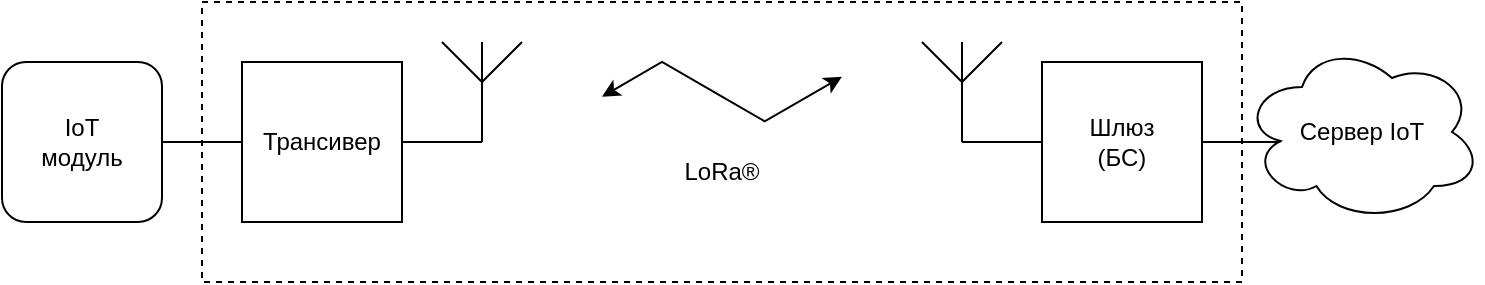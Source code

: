 <mxfile version="19.0.1" type="google"><diagram id="EV-ZVLmkjyR17H1Eh-LE" name="Page-1"><mxGraphModel grid="1" page="1" gridSize="10" guides="1" tooltips="1" connect="1" arrows="1" fold="1" pageScale="1" pageWidth="850" pageHeight="1100" math="0" shadow="0"><root><mxCell id="0"/><mxCell id="1" parent="0"/><mxCell id="OGa8pELVYhQs5xVamo4z-6" style="edgeStyle=orthogonalEdgeStyle;rounded=0;orthogonalLoop=1;jettySize=auto;html=1;exitX=1;exitY=0.5;exitDx=0;exitDy=0;entryX=0.5;entryY=1;entryDx=0;entryDy=0;entryPerimeter=0;startArrow=none;startFill=0;endArrow=none;endFill=0;" edge="1" parent="1" source="m4B9Gr9snOa-3zMJOuER-1" target="OGa8pELVYhQs5xVamo4z-3"><mxGeometry relative="1" as="geometry"><Array as="points"><mxPoint x="310" y="240"/><mxPoint x="310" y="240"/></Array></mxGeometry></mxCell><mxCell id="m4B9Gr9snOa-3zMJOuER-1" value="Трансивер" style="whiteSpace=wrap;html=1;aspect=fixed;" vertex="1" parent="1"><mxGeometry x="200" y="200" width="80" height="80" as="geometry"/></mxCell><mxCell id="m4B9Gr9snOa-3zMJOuER-3" value="Сервер IoT" style="ellipse;shape=cloud;whiteSpace=wrap;html=1;" vertex="1" parent="1"><mxGeometry x="700" y="190" width="120" height="90" as="geometry"/></mxCell><mxCell id="OGa8pELVYhQs5xVamo4z-14" style="edgeStyle=orthogonalEdgeStyle;rounded=0;orthogonalLoop=1;jettySize=auto;html=1;exitX=1;exitY=0.5;exitDx=0;exitDy=0;entryX=0.16;entryY=0.55;entryDx=0;entryDy=0;entryPerimeter=0;startArrow=none;startFill=0;endArrow=none;endFill=0;" edge="1" parent="1" source="OGa8pELVYhQs5xVamo4z-1" target="m4B9Gr9snOa-3zMJOuER-3"><mxGeometry relative="1" as="geometry"/></mxCell><mxCell id="OGa8pELVYhQs5xVamo4z-1" value="Шлюз&lt;br&gt;(БС)" style="whiteSpace=wrap;html=1;aspect=fixed;" vertex="1" parent="1"><mxGeometry x="600" y="200" width="80" height="80" as="geometry"/></mxCell><mxCell id="OGa8pELVYhQs5xVamo4z-3" value="" style="verticalLabelPosition=bottom;shadow=0;dashed=0;align=center;html=1;verticalAlign=top;shape=mxgraph.electrical.radio.aerial_-_antenna_1;" vertex="1" parent="1"><mxGeometry x="300" y="190" width="40" height="50" as="geometry"/></mxCell><mxCell id="OGa8pELVYhQs5xVamo4z-5" style="edgeStyle=orthogonalEdgeStyle;rounded=0;orthogonalLoop=1;jettySize=auto;html=1;exitX=0.5;exitY=1;exitDx=0;exitDy=0;exitPerimeter=0;entryX=0;entryY=0.5;entryDx=0;entryDy=0;startArrow=none;startFill=0;endArrow=none;endFill=0;" edge="1" parent="1" source="OGa8pELVYhQs5xVamo4z-4" target="OGa8pELVYhQs5xVamo4z-1"><mxGeometry relative="1" as="geometry"><Array as="points"><mxPoint x="580" y="240"/><mxPoint x="580" y="240"/></Array></mxGeometry></mxCell><mxCell id="OGa8pELVYhQs5xVamo4z-4" value="" style="verticalLabelPosition=bottom;shadow=0;dashed=0;align=center;html=1;verticalAlign=top;shape=mxgraph.electrical.radio.aerial_-_antenna_1;" vertex="1" parent="1"><mxGeometry x="540" y="190" width="40" height="50" as="geometry"/></mxCell><mxCell id="OGa8pELVYhQs5xVamo4z-11" value="" style="edgeStyle=isometricEdgeStyle;endArrow=classic;html=1;rounded=0;startArrow=classic;startFill=1;endFill=1;" edge="1" parent="1"><mxGeometry width="50" height="100" relative="1" as="geometry"><mxPoint x="500" y="207.32" as="sourcePoint"/><mxPoint x="380" y="217.32" as="targetPoint"/><Array as="points"><mxPoint x="440" y="217.32"/></Array></mxGeometry></mxCell><mxCell id="OGa8pELVYhQs5xVamo4z-13" style="edgeStyle=orthogonalEdgeStyle;rounded=0;orthogonalLoop=1;jettySize=auto;html=1;exitX=1;exitY=0.5;exitDx=0;exitDy=0;entryX=0;entryY=0.5;entryDx=0;entryDy=0;startArrow=none;startFill=0;endArrow=none;endFill=0;" edge="1" parent="1" source="OGa8pELVYhQs5xVamo4z-12" target="m4B9Gr9snOa-3zMJOuER-1"><mxGeometry relative="1" as="geometry"/></mxCell><mxCell id="OGa8pELVYhQs5xVamo4z-12" value="IoT&lt;br&gt;модуль" style="rounded=1;whiteSpace=wrap;html=1;" vertex="1" parent="1"><mxGeometry x="80" y="200" width="80" height="80" as="geometry"/></mxCell><mxCell id="J_otuiYknJZXLdOk7G6f-1" value="" style="rounded=0;whiteSpace=wrap;html=1;fillColor=none;dashed=1;" vertex="1" parent="1"><mxGeometry x="180" y="170" width="520" height="140" as="geometry"/></mxCell><mxCell id="Xah_8ssDGpbX4Wqipjsd-1" value="LoRa®" style="text;html=1;strokeColor=none;fillColor=none;align=center;verticalAlign=middle;whiteSpace=wrap;rounded=0;" vertex="1" parent="1"><mxGeometry x="410" y="240" width="60" height="30" as="geometry"/></mxCell></root></mxGraphModel></diagram></mxfile>
